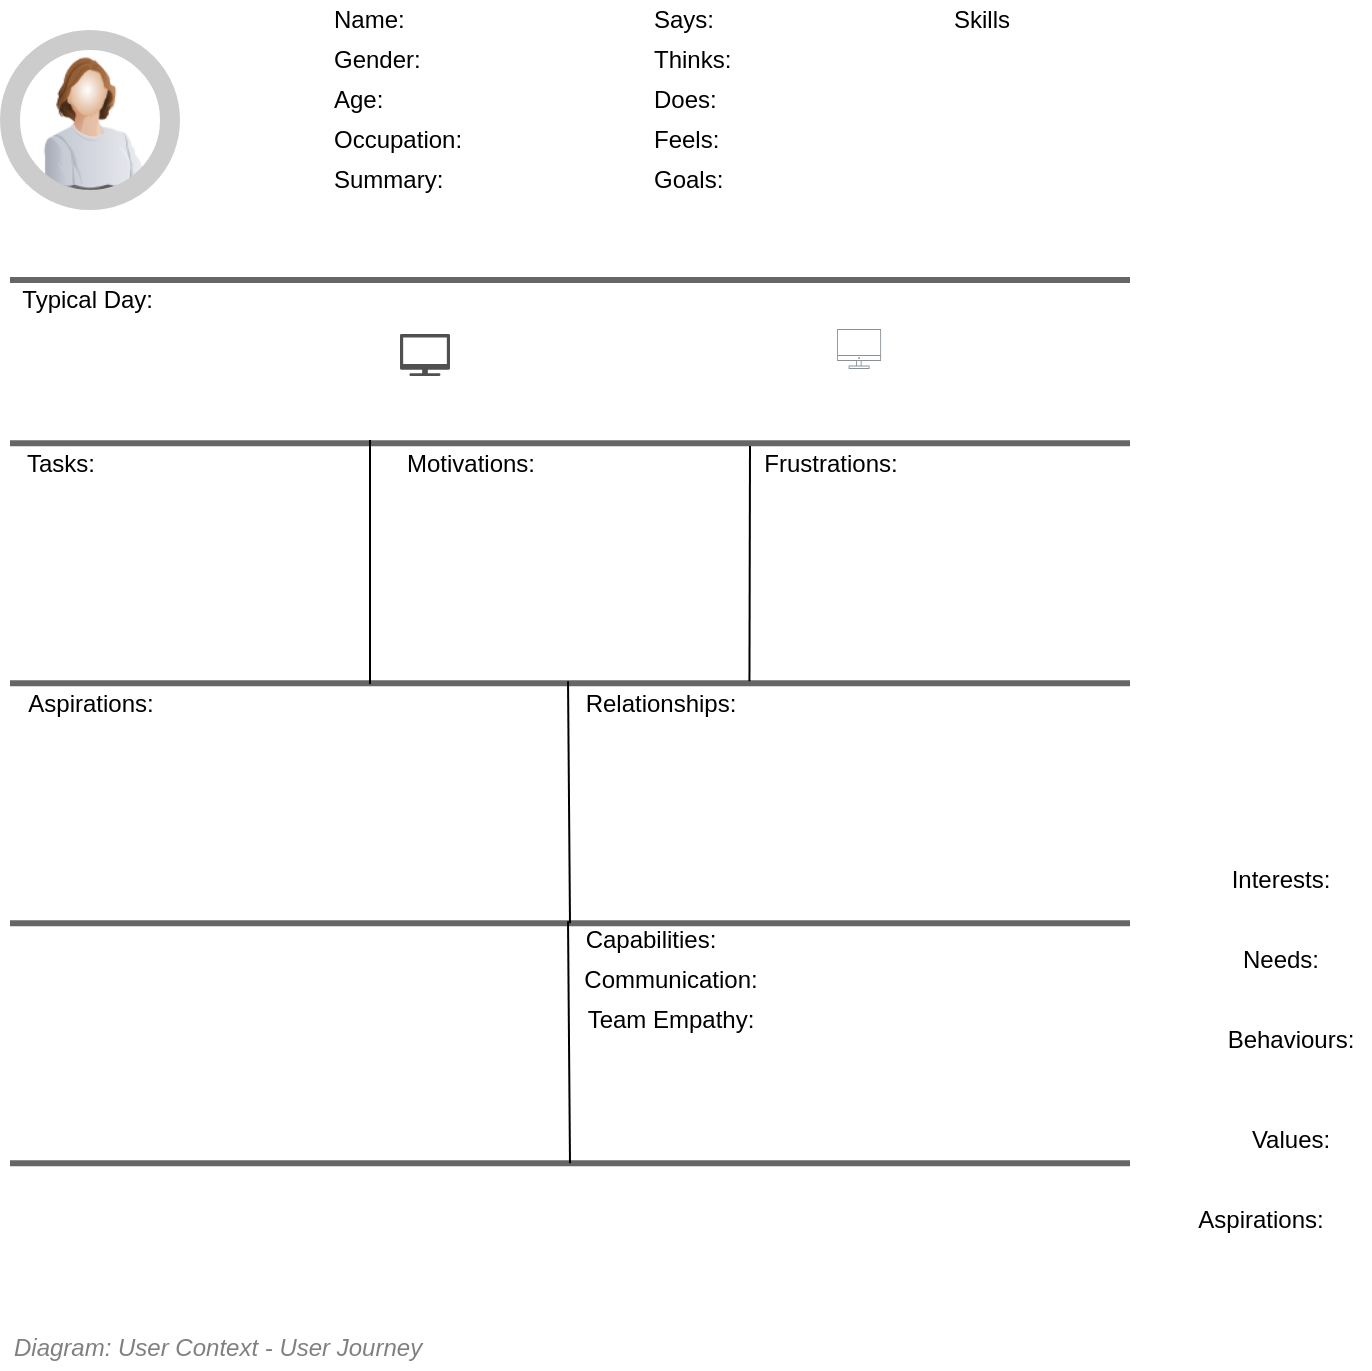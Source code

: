 <mxfile compressed="false" version="17.5.0" type="google" pages="2">
  <diagram id="PE4HCq6MsQ6ciajZdD9A" name="User Context/Users/01">
    <mxGraphModel grid="1" page="1" gridSize="10" guides="1" tooltips="1" connect="1" arrows="1" fold="1" pageScale="1" pageWidth="827" pageHeight="1169" math="0" shadow="0">
      <root>
        <mxCell id="Q86lefpzNcZdZE9YdRhr-0" />
        <mxCell id="-E6RP9s6omXzPXh8ANte-2" value="Diagram" parent="Q86lefpzNcZdZE9YdRhr-0" />
        <mxCell id="3hCGqQJRQw3c2MpjyFq_-4" value="" style="image;html=1;labelBackgroundColor=#ffffff;image=img/lib/clip_art/people/Worker_Woman_128x128.png;strokeColor=#CCCCCC;strokeWidth=1;fillColor=none;gradientColor=#ffffff;fontSize=10;fontColor=#3333FF;align=center;" vertex="1" parent="-E6RP9s6omXzPXh8ANte-2">
          <mxGeometry x="120" y="200" width="80" height="80" as="geometry" />
        </mxCell>
        <mxCell id="3hCGqQJRQw3c2MpjyFq_-5" value="" style="ellipse;whiteSpace=wrap;html=1;aspect=fixed;strokeColor=#CCCCCC;strokeWidth=10;fillColor=none;gradientColor=#ffffff;fontSize=10;fontColor=#3333FF;align=center;" vertex="1" parent="-E6RP9s6omXzPXh8ANte-2">
          <mxGeometry x="120" y="200" width="80" height="80" as="geometry" />
        </mxCell>
        <mxCell id="3hCGqQJRQw3c2MpjyFq_-6" value="" style="endArrow=none;html=1;fontSize=10;fontColor=#3333FF;fillColor=#f5f5f5;strokeColor=#666666;strokeWidth=3;" edge="1" parent="-E6RP9s6omXzPXh8ANte-2">
          <mxGeometry width="50" height="50" relative="1" as="geometry">
            <mxPoint x="120" y="320" as="sourcePoint" />
            <mxPoint x="680" y="320" as="targetPoint" />
          </mxGeometry>
        </mxCell>
        <mxCell id="3hCGqQJRQw3c2MpjyFq_-9" value="Typical Day:&amp;nbsp;" style="text;html=1;align=center;verticalAlign=middle;resizable=0;points=[];;autosize=1;fontSize=12;fontColor=#000000;" vertex="1" parent="-E6RP9s6omXzPXh8ANte-2">
          <mxGeometry x="120" y="320" width="80" height="20" as="geometry" />
        </mxCell>
        <mxCell id="3hCGqQJRQw3c2MpjyFq_-10" value="" style="endArrow=none;html=1;fontSize=10;fontColor=#3333FF;fillColor=#f5f5f5;strokeColor=#666666;strokeWidth=3;" edge="1" parent="-E6RP9s6omXzPXh8ANte-2">
          <mxGeometry width="50" height="50" relative="1" as="geometry">
            <mxPoint x="120" y="401.58" as="sourcePoint" />
            <mxPoint x="680" y="401.58" as="targetPoint" />
          </mxGeometry>
        </mxCell>
        <mxCell id="3hCGqQJRQw3c2MpjyFq_-11" value="Tasks:" style="text;html=1;align=center;verticalAlign=middle;resizable=0;points=[];;autosize=1;fontSize=12;fontColor=#000000;" vertex="1" parent="-E6RP9s6omXzPXh8ANte-2">
          <mxGeometry x="120" y="401.58" width="50" height="20" as="geometry" />
        </mxCell>
        <mxCell id="3hCGqQJRQw3c2MpjyFq_-12" value="" style="endArrow=none;html=1;fontSize=10;fontColor=#3333FF;fillColor=#f5f5f5;strokeColor=#666666;strokeWidth=3;" edge="1" parent="-E6RP9s6omXzPXh8ANte-2">
          <mxGeometry width="50" height="50" relative="1" as="geometry">
            <mxPoint x="120" y="521.58" as="sourcePoint" />
            <mxPoint x="680" y="521.58" as="targetPoint" />
          </mxGeometry>
        </mxCell>
        <mxCell id="3hCGqQJRQw3c2MpjyFq_-13" value="Motivations:" style="text;html=1;align=center;verticalAlign=middle;resizable=0;points=[];;autosize=1;fontSize=12;fontColor=#000000;" vertex="1" parent="-E6RP9s6omXzPXh8ANte-2">
          <mxGeometry x="310" y="401.58" width="80" height="20" as="geometry" />
        </mxCell>
        <mxCell id="3hCGqQJRQw3c2MpjyFq_-14" value="Frustrations:" style="text;html=1;align=center;verticalAlign=middle;resizable=0;points=[];;autosize=1;fontSize=12;fontColor=#000000;" vertex="1" parent="-E6RP9s6omXzPXh8ANte-2">
          <mxGeometry x="490" y="401.58" width="80" height="20" as="geometry" />
        </mxCell>
        <mxCell id="3hCGqQJRQw3c2MpjyFq_-15" value="" style="endArrow=none;html=1;fontSize=10;fontColor=#3333FF;fillColor=#f5f5f5;strokeColor=#666666;strokeWidth=3;" edge="1" parent="-E6RP9s6omXzPXh8ANte-2">
          <mxGeometry width="50" height="50" relative="1" as="geometry">
            <mxPoint x="120" y="641.58" as="sourcePoint" />
            <mxPoint x="680" y="641.58" as="targetPoint" />
          </mxGeometry>
        </mxCell>
        <mxCell id="3hCGqQJRQw3c2MpjyFq_-16" value="Aspirations:" style="text;html=1;align=center;verticalAlign=middle;resizable=0;points=[];;autosize=1;fontSize=12;fontColor=#000000;" vertex="1" parent="-E6RP9s6omXzPXh8ANte-2">
          <mxGeometry x="120" y="521.58" width="80" height="20" as="geometry" />
        </mxCell>
        <mxCell id="3hCGqQJRQw3c2MpjyFq_-17" value="Relationships:" style="text;html=1;align=center;verticalAlign=middle;resizable=0;points=[];;autosize=1;fontSize=12;fontColor=#000000;" vertex="1" parent="-E6RP9s6omXzPXh8ANte-2">
          <mxGeometry x="400" y="521.58" width="90" height="20" as="geometry" />
        </mxCell>
        <mxCell id="3hCGqQJRQw3c2MpjyFq_-18" value="" style="endArrow=none;html=1;fontSize=12;fontColor=#000000;" edge="1" parent="-E6RP9s6omXzPXh8ANte-2">
          <mxGeometry width="50" height="50" relative="1" as="geometry">
            <mxPoint x="300" y="400" as="sourcePoint" />
            <mxPoint x="300" y="522" as="targetPoint" />
          </mxGeometry>
        </mxCell>
        <mxCell id="3hCGqQJRQw3c2MpjyFq_-19" value="" style="endArrow=none;html=1;fontSize=12;fontColor=#000000;entryX=0.997;entryY=-0.05;entryDx=0;entryDy=0;entryPerimeter=0;" edge="1" parent="-E6RP9s6omXzPXh8ANte-2" target="3hCGqQJRQw3c2MpjyFq_-17">
          <mxGeometry width="50" height="50" relative="1" as="geometry">
            <mxPoint x="490" y="403" as="sourcePoint" />
            <mxPoint x="510" y="522" as="targetPoint" />
          </mxGeometry>
        </mxCell>
        <mxCell id="3hCGqQJRQw3c2MpjyFq_-20" value="" style="endArrow=none;html=1;fontSize=12;fontColor=#000000;exitX=-0.011;exitY=-0.05;exitDx=0;exitDy=0;exitPerimeter=0;" edge="1" parent="-E6RP9s6omXzPXh8ANte-2" source="3hCGqQJRQw3c2MpjyFq_-17">
          <mxGeometry width="50" height="50" relative="1" as="geometry">
            <mxPoint x="329.04" y="410.0" as="sourcePoint" />
            <mxPoint x="400" y="641.58" as="targetPoint" />
          </mxGeometry>
        </mxCell>
        <mxCell id="3hCGqQJRQw3c2MpjyFq_-21" value="" style="shape=image;html=1;verticalAlign=top;verticalLabelPosition=bottom;labelBackgroundColor=#ffffff;imageAspect=0;aspect=fixed;image=https://cdn2.iconfinder.com/data/icons/office-38/24/office-37-128.png;strokeColor=#CCCCCC;strokeWidth=10;fillColor=none;gradientColor=#ffffff;fontSize=12;fontColor=#000000;align=center;" vertex="1" parent="-E6RP9s6omXzPXh8ANte-2">
          <mxGeometry x="140" y="348" width="22" height="22" as="geometry" />
        </mxCell>
        <mxCell id="3hCGqQJRQw3c2MpjyFq_-22" value="" style="shape=image;html=1;verticalAlign=top;verticalLabelPosition=bottom;labelBackgroundColor=#ffffff;imageAspect=0;aspect=fixed;image=https://cdn3.iconfinder.com/data/icons/outline-amenities-icon-set/64/Breakfast-128.png;strokeColor=#CCCCCC;strokeWidth=10;fillColor=none;gradientColor=#ffffff;fontSize=12;fontColor=#000000;align=center;" vertex="1" parent="-E6RP9s6omXzPXh8ANte-2">
          <mxGeometry x="214.46" y="346.5" width="22" height="22" as="geometry" />
        </mxCell>
        <mxCell id="3hCGqQJRQw3c2MpjyFq_-25" value="" style="shape=image;html=1;verticalAlign=top;verticalLabelPosition=bottom;labelBackgroundColor=#ffffff;imageAspect=0;aspect=fixed;image=https://cdn3.iconfinder.com/data/icons/transport-icons-2/512/BT_c3front-128.png;strokeColor=#CCCCCC;strokeWidth=10;fillColor=none;gradientColor=#ffffff;fontSize=12;fontColor=#000000;align=center;" vertex="1" parent="-E6RP9s6omXzPXh8ANte-2">
          <mxGeometry x="274.46" y="340" width="31" height="31" as="geometry" />
        </mxCell>
        <mxCell id="3hCGqQJRQw3c2MpjyFq_-26" value="Name:" style="text;html=1;align=left;verticalAlign=middle;resizable=0;points=[];;autosize=1;fontSize=12;fontColor=#000000;" vertex="1" parent="-E6RP9s6omXzPXh8ANte-2">
          <mxGeometry x="280" y="180.0" width="50" height="20" as="geometry" />
        </mxCell>
        <mxCell id="3hCGqQJRQw3c2MpjyFq_-27" value="Age:" style="text;html=1;align=left;verticalAlign=middle;resizable=0;points=[];;autosize=1;fontSize=12;fontColor=#000000;" vertex="1" parent="-E6RP9s6omXzPXh8ANte-2">
          <mxGeometry x="280" y="220.0" width="40" height="20" as="geometry" />
        </mxCell>
        <mxCell id="3hCGqQJRQw3c2MpjyFq_-28" value="Gender:" style="text;html=1;align=left;verticalAlign=middle;resizable=0;points=[];;autosize=1;fontSize=12;fontColor=#000000;" vertex="1" parent="-E6RP9s6omXzPXh8ANte-2">
          <mxGeometry x="280" y="200.0" width="60" height="20" as="geometry" />
        </mxCell>
        <mxCell id="3hCGqQJRQw3c2MpjyFq_-29" value="Occupation:" style="text;html=1;align=left;verticalAlign=middle;resizable=0;points=[];;autosize=1;fontSize=12;fontColor=#000000;" vertex="1" parent="-E6RP9s6omXzPXh8ANte-2">
          <mxGeometry x="280" y="240.0" width="80" height="20" as="geometry" />
        </mxCell>
        <mxCell id="3hCGqQJRQw3c2MpjyFq_-30" value="Says:" style="text;html=1;align=left;verticalAlign=middle;resizable=0;points=[];;autosize=1;fontSize=12;fontColor=#000000;" vertex="1" parent="-E6RP9s6omXzPXh8ANte-2">
          <mxGeometry x="440" y="180.0" width="50" height="20" as="geometry" />
        </mxCell>
        <mxCell id="3hCGqQJRQw3c2MpjyFq_-31" value="Does:" style="text;html=1;align=left;verticalAlign=middle;resizable=0;points=[];;autosize=1;fontSize=12;fontColor=#000000;" vertex="1" parent="-E6RP9s6omXzPXh8ANte-2">
          <mxGeometry x="440" y="220.0" width="50" height="20" as="geometry" />
        </mxCell>
        <mxCell id="3hCGqQJRQw3c2MpjyFq_-32" value="Thinks:" style="text;html=1;align=left;verticalAlign=middle;resizable=0;points=[];;autosize=1;fontSize=12;fontColor=#000000;" vertex="1" parent="-E6RP9s6omXzPXh8ANte-2">
          <mxGeometry x="440" y="200.0" width="50" height="20" as="geometry" />
        </mxCell>
        <mxCell id="3hCGqQJRQw3c2MpjyFq_-33" value="Feels:" style="text;html=1;align=left;verticalAlign=middle;resizable=0;points=[];;autosize=1;fontSize=12;fontColor=#000000;" vertex="1" parent="-E6RP9s6omXzPXh8ANte-2">
          <mxGeometry x="440" y="240.0" width="50" height="20" as="geometry" />
        </mxCell>
        <mxCell id="3hCGqQJRQw3c2MpjyFq_-34" value="Goals:" style="text;html=1;align=left;verticalAlign=middle;resizable=0;points=[];;autosize=1;fontSize=12;fontColor=#000000;" vertex="1" parent="-E6RP9s6omXzPXh8ANte-2">
          <mxGeometry x="440" y="260" width="50" height="20" as="geometry" />
        </mxCell>
        <mxCell id="3hCGqQJRQw3c2MpjyFq_-35" value="Summary:" style="text;html=1;align=left;verticalAlign=middle;resizable=0;points=[];;autosize=1;fontSize=12;fontColor=#000000;" vertex="1" parent="-E6RP9s6omXzPXh8ANte-2">
          <mxGeometry x="280" y="260" width="70" height="20" as="geometry" />
        </mxCell>
        <mxCell id="3hCGqQJRQw3c2MpjyFq_-36" value="Skills" style="text;html=1;align=left;verticalAlign=middle;resizable=0;points=[];;autosize=1;fontSize=12;fontColor=#000000;" vertex="1" parent="-E6RP9s6omXzPXh8ANte-2">
          <mxGeometry x="590" y="180.0" width="40" height="20" as="geometry" />
        </mxCell>
        <mxCell id="3hCGqQJRQw3c2MpjyFq_-37" value="" style="endArrow=none;html=1;fontSize=10;fontColor=#3333FF;fillColor=#f5f5f5;strokeColor=#666666;strokeWidth=3;" edge="1" parent="-E6RP9s6omXzPXh8ANte-2">
          <mxGeometry width="50" height="50" relative="1" as="geometry">
            <mxPoint x="120" y="761.58" as="sourcePoint" />
            <mxPoint x="680" y="761.58" as="targetPoint" />
          </mxGeometry>
        </mxCell>
        <mxCell id="3hCGqQJRQw3c2MpjyFq_-38" value="" style="endArrow=none;html=1;fontSize=12;fontColor=#000000;exitX=-0.011;exitY=-0.05;exitDx=0;exitDy=0;exitPerimeter=0;" edge="1" parent="-E6RP9s6omXzPXh8ANte-2">
          <mxGeometry width="50" height="50" relative="1" as="geometry">
            <mxPoint x="399.01" y="640.58" as="sourcePoint" />
            <mxPoint x="400" y="761.58" as="targetPoint" />
          </mxGeometry>
        </mxCell>
        <mxCell id="3hCGqQJRQw3c2MpjyFq_-39" value="Capabilities:" style="text;html=1;align=center;verticalAlign=middle;resizable=0;points=[];;autosize=1;fontSize=12;fontColor=#000000;" vertex="1" parent="-E6RP9s6omXzPXh8ANte-2">
          <mxGeometry x="400" y="640" width="80" height="20" as="geometry" />
        </mxCell>
        <mxCell id="3hCGqQJRQw3c2MpjyFq_-40" value="Communication:" style="text;html=1;align=center;verticalAlign=middle;resizable=0;points=[];;autosize=1;fontSize=12;fontColor=#000000;" vertex="1" parent="-E6RP9s6omXzPXh8ANte-2">
          <mxGeometry x="400" y="660" width="100" height="20" as="geometry" />
        </mxCell>
        <mxCell id="3hCGqQJRQw3c2MpjyFq_-41" value="Team Empathy:" style="text;html=1;align=center;verticalAlign=middle;resizable=0;points=[];;autosize=1;fontSize=12;fontColor=#000000;" vertex="1" parent="-E6RP9s6omXzPXh8ANte-2">
          <mxGeometry x="400" y="680" width="100" height="20" as="geometry" />
        </mxCell>
        <mxCell id="3hCGqQJRQw3c2MpjyFq_-42" value="Interests:" style="text;html=1;align=center;verticalAlign=middle;resizable=0;points=[];;autosize=1;fontSize=12;fontColor=#000000;" vertex="1" parent="-E6RP9s6omXzPXh8ANte-2">
          <mxGeometry x="725" y="610" width="60" height="20" as="geometry" />
        </mxCell>
        <mxCell id="3hCGqQJRQw3c2MpjyFq_-43" value="Needs:" style="text;html=1;align=center;verticalAlign=middle;resizable=0;points=[];;autosize=1;fontSize=12;fontColor=#000000;" vertex="1" parent="-E6RP9s6omXzPXh8ANte-2">
          <mxGeometry x="730" y="650" width="50" height="20" as="geometry" />
        </mxCell>
        <mxCell id="3hCGqQJRQw3c2MpjyFq_-44" value="Behaviours:" style="text;html=1;align=center;verticalAlign=middle;resizable=0;points=[];;autosize=1;fontSize=12;fontColor=#000000;" vertex="1" parent="-E6RP9s6omXzPXh8ANte-2">
          <mxGeometry x="720" y="690" width="80" height="20" as="geometry" />
        </mxCell>
        <mxCell id="3hCGqQJRQw3c2MpjyFq_-45" value="Values:" style="text;html=1;align=center;verticalAlign=middle;resizable=0;points=[];;autosize=1;fontSize=12;fontColor=#000000;" vertex="1" parent="-E6RP9s6omXzPXh8ANte-2">
          <mxGeometry x="735" y="740" width="50" height="20" as="geometry" />
        </mxCell>
        <mxCell id="3hCGqQJRQw3c2MpjyFq_-46" value="Aspirations:" style="text;html=1;align=center;verticalAlign=middle;resizable=0;points=[];;autosize=1;fontSize=12;fontColor=#000000;" vertex="1" parent="-E6RP9s6omXzPXh8ANte-2">
          <mxGeometry x="705" y="780" width="80" height="20" as="geometry" />
        </mxCell>
        <mxCell id="3hCGqQJRQw3c2MpjyFq_-47" value="" style="shape=image;html=1;verticalAlign=top;verticalLabelPosition=bottom;labelBackgroundColor=#ffffff;imageAspect=0;aspect=fixed;image=https://cdn2.iconfinder.com/data/icons/kitchen-appliances-computers-and-electronics/32/Appliances-06-128.png;strokeColor=#CCCCCC;strokeWidth=10;fillColor=none;gradientColor=#ffffff;fontSize=12;fontColor=#000000;align=left;" vertex="1" parent="-E6RP9s6omXzPXh8ANte-2">
          <mxGeometry x="244.46" y="342.5" width="26" height="26" as="geometry" />
        </mxCell>
        <mxCell id="3hCGqQJRQw3c2MpjyFq_-54" value="" style="shape=image;html=1;verticalAlign=top;verticalLabelPosition=bottom;labelBackgroundColor=#ffffff;imageAspect=0;aspect=fixed;image=https://cdn2.iconfinder.com/data/icons/kitchen-appliances-computers-and-electronics/32/Appliances-06-128.png;strokeColor=#CCCCCC;strokeWidth=10;fillColor=none;gradientColor=#ffffff;fontSize=12;fontColor=#000000;align=left;" vertex="1" parent="-E6RP9s6omXzPXh8ANte-2">
          <mxGeometry x="498.46" y="341.5" width="26" height="26" as="geometry" />
        </mxCell>
        <mxCell id="3hCGqQJRQw3c2MpjyFq_-55" value="" style="shape=image;html=1;verticalAlign=top;verticalLabelPosition=bottom;labelBackgroundColor=#ffffff;imageAspect=0;aspect=fixed;image=https://cdn0.iconfinder.com/data/icons/business-management-3-4/256/m-05-128.png;strokeColor=#CCCCCC;strokeWidth=10;fillColor=none;gradientColor=#ffffff;fontSize=12;fontColor=#000000;align=left;" vertex="1" parent="-E6RP9s6omXzPXh8ANte-2">
          <mxGeometry x="471.46" y="343.5" width="22" height="22" as="geometry" />
        </mxCell>
        <mxCell id="3hCGqQJRQw3c2MpjyFq_-56" value="" style="outlineConnect=0;gradientColor=none;fontColor=#545B64;strokeColor=none;fillColor=#879196;dashed=0;verticalLabelPosition=bottom;verticalAlign=top;align=center;html=1;fontSize=12;fontStyle=0;aspect=fixed;shape=mxgraph.aws4.illustration_desktop;pointerEvents=1" vertex="1" parent="-E6RP9s6omXzPXh8ANte-2">
          <mxGeometry x="533.56" y="344.5" width="21.98" height="20" as="geometry" />
        </mxCell>
        <mxCell id="3hCGqQJRQw3c2MpjyFq_-58" value="" style="shape=image;html=1;verticalAlign=top;verticalLabelPosition=bottom;labelBackgroundColor=#ffffff;imageAspect=0;aspect=fixed;image=https://cdn2.iconfinder.com/data/icons/food-drink-10/24/food-drink-09-128.png;strokeColor=#CCCCCC;strokeWidth=10;fillColor=none;gradientColor=#ffffff;fontSize=12;fontColor=#000000;align=left;" vertex="1" parent="-E6RP9s6omXzPXh8ANte-2">
          <mxGeometry x="405" y="343.5" width="20" height="20" as="geometry" />
        </mxCell>
        <mxCell id="3hCGqQJRQw3c2MpjyFq_-59" value="" style="shape=image;html=1;verticalAlign=top;verticalLabelPosition=bottom;labelBackgroundColor=#ffffff;imageAspect=0;aspect=fixed;image=https://cdn2.iconfinder.com/data/icons/kitchen-appliances-computers-and-electronics/32/Appliances-06-128.png;strokeColor=#CCCCCC;strokeWidth=10;fillColor=none;gradientColor=#ffffff;fontSize=12;fontColor=#000000;align=left;" vertex="1" parent="-E6RP9s6omXzPXh8ANte-2">
          <mxGeometry x="434" y="341.5" width="26" height="26" as="geometry" />
        </mxCell>
        <mxCell id="3hCGqQJRQw3c2MpjyFq_-60" value="" style="shape=image;html=1;verticalAlign=top;verticalLabelPosition=bottom;labelBackgroundColor=#ffffff;imageAspect=0;aspect=fixed;image=https://cdn3.iconfinder.com/data/icons/streamline-icon-set-free-pack/48/Streamline-92-128.png;strokeColor=#CCCCCC;strokeWidth=10;fillColor=none;gradientColor=#ffffff;fontSize=12;fontColor=#000000;align=left;" vertex="1" parent="-E6RP9s6omXzPXh8ANte-2">
          <mxGeometry x="182" y="348.88" width="18" height="18" as="geometry" />
        </mxCell>
        <mxCell id="3hCGqQJRQw3c2MpjyFq_-61" value="" style="shape=image;html=1;verticalAlign=top;verticalLabelPosition=bottom;labelBackgroundColor=#ffffff;imageAspect=0;aspect=fixed;image=https://cdn3.iconfinder.com/data/icons/transport-icons-2/512/BT_c3front-128.png;strokeColor=#CCCCCC;strokeWidth=10;fillColor=none;gradientColor=#ffffff;fontSize=12;fontColor=#000000;align=center;" vertex="1" parent="-E6RP9s6omXzPXh8ANte-2">
          <mxGeometry x="570.04" y="339" width="31" height="31" as="geometry" />
        </mxCell>
        <mxCell id="3hCGqQJRQw3c2MpjyFq_-63" value="" style="shape=image;html=1;verticalAlign=top;verticalLabelPosition=bottom;labelBackgroundColor=#ffffff;imageAspect=0;aspect=fixed;image=https://cdn2.iconfinder.com/data/icons/maki/100/school-128.png;strokeColor=#CCCCCC;strokeWidth=10;fillColor=none;gradientColor=#ffffff;fontSize=12;fontColor=#000000;align=left;" vertex="1" parent="-E6RP9s6omXzPXh8ANte-2">
          <mxGeometry x="609" y="344.5" width="21" height="21" as="geometry" />
        </mxCell>
        <mxCell id="3hCGqQJRQw3c2MpjyFq_-64" value="" style="shape=image;html=1;verticalAlign=top;verticalLabelPosition=bottom;labelBackgroundColor=#ffffff;imageAspect=0;aspect=fixed;image=https://cdn3.iconfinder.com/data/icons/streamline-icon-set-free-pack/48/Streamline-100-128.png;strokeColor=#CCCCCC;strokeWidth=10;fillColor=none;gradientColor=#ffffff;fontSize=12;fontColor=#000000;align=left;" vertex="1" parent="-E6RP9s6omXzPXh8ANte-2">
          <mxGeometry x="640" y="345.5" width="23" height="23" as="geometry" />
        </mxCell>
        <mxCell id="3hCGqQJRQw3c2MpjyFq_-65" value="" style="pointerEvents=1;shadow=0;dashed=0;html=1;strokeColor=none;fillColor=#505050;labelPosition=center;verticalLabelPosition=bottom;verticalAlign=top;outlineConnect=0;align=center;shape=mxgraph.office.devices.tv;fontSize=12;fontColor=#000000;" vertex="1" parent="-E6RP9s6omXzPXh8ANte-2">
          <mxGeometry x="315" y="347" width="25" height="21" as="geometry" />
        </mxCell>
        <mxCell id="-E6RP9s6omXzPXh8ANte-0" value="Title/Diagram" parent="Q86lefpzNcZdZE9YdRhr-0" />
        <mxCell id="-E6RP9s6omXzPXh8ANte-3" value="&lt;font style=&quot;font-size: 12px&quot;&gt;&lt;span&gt;Diagram: &lt;/span&gt;User Context - User Journey&amp;nbsp;&lt;/font&gt;" style="text;strokeColor=none;fillColor=none;html=1;fontSize=24;fontStyle=2;verticalAlign=middle;align=left;shadow=0;glass=0;comic=0;opacity=30;fontColor=#808080;" vertex="1" parent="-E6RP9s6omXzPXh8ANte-0">
          <mxGeometry x="120" y="840" width="520" height="20" as="geometry" />
        </mxCell>
        <mxCell id="-E6RP9s6omXzPXh8ANte-4" value="About" parent="Q86lefpzNcZdZE9YdRhr-0" />
      </root>
    </mxGraphModel>
  </diagram>
  <diagram id="DfGPnDsXazVqiwKViWjI" name="User Context/Scenarios">
    <mxGraphModel dx="1130" dy="406" grid="1" gridSize="10" guides="1" tooltips="1" connect="1" arrows="1" fold="1" page="1" pageScale="1" pageWidth="827" pageHeight="1169" math="0" shadow="0">
      <root>
        <mxCell id="Cgh6NTacp0guvSp8Maz5-0" />
        <mxCell id="Q1g-TadejF8LuSb_FQtU-2" value="Diagram" parent="Cgh6NTacp0guvSp8Maz5-0" />
        <mxCell id="n3AdXOY8-rTviafI871r-13" value="Beth, middle aged mom, 2 kids, drinks too much, harried." style="whiteSpace=wrap;html=1;shape=mxgraph.basic.document;strokeColor=#b85450;fillColor=#f8cecc;align=left;container=1;collapsible=0;backgroundOutline=0;autosize=0;snapToPoint=1;recursiveResize=0;verticalAlign=top;" parent="Q1g-TadejF8LuSb_FQtU-2" vertex="1">
          <mxGeometry x="190" y="200" width="80" height="80" as="geometry" />
        </mxCell>
        <mxCell id="n3AdXOY8-rTviafI871r-7" value="" style="verticalLabelPosition=bottom;html=1;verticalAlign=top;align=center;strokeColor=#6c8ebf;fillColor=#dae8fc;shape=mxgraph.azure.user;" parent="n3AdXOY8-rTviafI871r-13" vertex="1">
          <mxGeometry x="60" y="60" width="20" height="20" as="geometry" />
        </mxCell>
        <mxCell id="ET_IECHLA3wQ3A_llzP7-0" value="&lt;b&gt;Theme&lt;br&gt;&lt;/b&gt;" style="rounded=1;align=center;fillColor=#F1F2F4;strokeColor=none;html=1;fontColor=#999999;fontSize=12;shadow=0;labelBackgroundColor=none;rotation=0;horizontal=0;" parent="Q1g-TadejF8LuSb_FQtU-2" vertex="1">
          <mxGeometry x="150" y="290" width="20" height="80" as="geometry" />
        </mxCell>
        <mxCell id="ET_IECHLA3wQ3A_llzP7-2" value="Search for Resources" style="whiteSpace=wrap;html=1;shape=mxgraph.basic.document;strokeColor=#6c8ebf;fillColor=#dae8fc;align=left;container=1;collapsible=0;backgroundOutline=0;autosize=0;snapToPoint=1;recursiveResize=0;verticalAlign=top;" parent="Q1g-TadejF8LuSb_FQtU-2" vertex="1">
          <mxGeometry x="190" y="290" width="80" height="80" as="geometry" />
        </mxCell>
        <mxCell id="ET_IECHLA3wQ3A_llzP7-3" value="&lt;b&gt;Persona&lt;br&gt;&lt;/b&gt;" style="rounded=1;align=center;fillColor=#F1F2F4;strokeColor=none;html=1;fontColor=#999999;fontSize=12;shadow=0;labelBackgroundColor=none;rotation=0;horizontal=0;" parent="Q1g-TadejF8LuSb_FQtU-2" vertex="1">
          <mxGeometry x="150" y="200" width="20" height="80" as="geometry" />
        </mxCell>
        <mxCell id="ET_IECHLA3wQ3A_llzP7-4" value="Legend" style="rounded=1;whiteSpace=wrap;html=1;strokeColor=#CCCCCC;fillColor=none;gradientColor=#ffffff;align=left;container=1;collapsible=0;recursiveResize=0;verticalAlign=top;spacing=0;spacingLeft=8;spacingTop=-4;fontSize=10;absoluteArcSize=1;arcSize=6;" parent="Q1g-TadejF8LuSb_FQtU-2" vertex="1">
          <mxGeometry x="480" y="200" width="200" height="70" as="geometry" />
        </mxCell>
        <mxCell id="ET_IECHLA3wQ3A_llzP7-5" value="Activity" style="whiteSpace=wrap;html=1;shape=mxgraph.basic.document;strokeColor=#6c8ebf;fillColor=#dae8fc;align=center;container=1;collapsible=0;backgroundOutline=0;autosize=0;snapToPoint=1;recursiveResize=0;" parent="ET_IECHLA3wQ3A_llzP7-4" vertex="1">
          <mxGeometry x="130" y="20" width="60" height="10" as="geometry" />
        </mxCell>
        <mxCell id="ET_IECHLA3wQ3A_llzP7-6" value="Actor" style="whiteSpace=wrap;html=1;shape=mxgraph.basic.document;strokeColor=#b85450;fillColor=#f8cecc;align=center;container=1;collapsible=0;backgroundOutline=0;autosize=0;snapToPoint=1;recursiveResize=0;" parent="ET_IECHLA3wQ3A_llzP7-4" vertex="1">
          <mxGeometry x="10" y="20" width="40" height="10" as="geometry" />
        </mxCell>
        <mxCell id="ET_IECHLA3wQ3A_llzP7-7" value="Task" style="whiteSpace=wrap;html=1;shape=mxgraph.basic.document;strokeColor=#d79b00;fillColor=#ffe6cc;align=center;container=1;collapsible=0;backgroundOutline=0;autosize=0;snapToPoint=1;recursiveResize=0;" parent="ET_IECHLA3wQ3A_llzP7-4" vertex="1">
          <mxGeometry x="10" y="35" width="40" height="10" as="geometry" />
        </mxCell>
        <mxCell id="ET_IECHLA3wQ3A_llzP7-11" value="Question" style="whiteSpace=wrap;html=1;shape=mxgraph.basic.document;strokeColor=#82b366;fillColor=#d5e8d4;align=center;container=1;collapsible=0;backgroundOutline=0;autosize=0;snapToPoint=1;recursiveResize=0;" parent="ET_IECHLA3wQ3A_llzP7-4" vertex="1">
          <mxGeometry x="60" y="35" width="60" height="10" as="geometry" />
        </mxCell>
        <mxCell id="czCxA7D3fFFpboY4_wAo-10" value="Goal" style="whiteSpace=wrap;html=1;shape=mxgraph.basic.document;strokeColor=#9673a6;fillColor=#e1d5e7;align=center;container=1;collapsible=0;backgroundOutline=0;autosize=0;snapToPoint=1;recursiveResize=0;" parent="ET_IECHLA3wQ3A_llzP7-4" vertex="1">
          <mxGeometry x="60" y="20" width="60" height="10" as="geometry" />
        </mxCell>
        <mxCell id="czCxA7D3fFFpboY4_wAo-36" value="Comment" style="whiteSpace=wrap;html=1;shape=mxgraph.basic.document;strokeColor=#666666;fillColor=#f5f5f5;align=center;container=1;collapsible=0;backgroundOutline=0;autosize=0;snapToPoint=1;recursiveResize=0;fontColor=#333333;" parent="ET_IECHLA3wQ3A_llzP7-4" vertex="1">
          <mxGeometry x="130" y="35" width="60" height="10" as="geometry" />
        </mxCell>
        <mxCell id="czCxA7D3fFFpboY4_wAo-38" value="US" style="whiteSpace=wrap;html=1;shape=mxgraph.basic.document;strokeColor=#d6b656;fillColor=#fff2cc;align=center;container=1;collapsible=0;backgroundOutline=0;autosize=0;snapToPoint=1;recursiveResize=0;" parent="ET_IECHLA3wQ3A_llzP7-4" vertex="1">
          <mxGeometry x="10" y="50" width="180" height="10" as="geometry" />
        </mxCell>
        <mxCell id="ET_IECHLA3wQ3A_llzP7-8" value="&lt;b&gt;Tasks&lt;br&gt;&lt;/b&gt;" style="rounded=1;align=center;fillColor=#F1F2F4;strokeColor=none;html=1;fontColor=#999999;fontSize=12;shadow=0;labelBackgroundColor=none;rotation=0;horizontal=0;" parent="Q1g-TadejF8LuSb_FQtU-2" vertex="1">
          <mxGeometry x="150" y="380" width="20" height="80" as="geometry" />
        </mxCell>
        <mxCell id="ET_IECHLA3wQ3A_llzP7-10" value="Go to Google" style="whiteSpace=wrap;html=1;shape=mxgraph.basic.document;strokeColor=#d79b00;fillColor=#ffe6cc;align=left;container=1;collapsible=0;backgroundOutline=0;autosize=0;snapToPoint=1;recursiveResize=0;" parent="Q1g-TadejF8LuSb_FQtU-2" vertex="1">
          <mxGeometry x="190" y="380" width="80" height="80" as="geometry" />
        </mxCell>
        <mxCell id="czCxA7D3fFFpboY4_wAo-0" value="&lt;b style=&quot;font-size: 10px;&quot;&gt;&lt;font style=&quot;font-size: 10px;&quot; color=&quot;#000000&quot;&gt;User Journey&lt;/font&gt;&lt;/b&gt;" style="html=1;shadow=0;dashed=0;align=center;verticalAlign=middle;shape=mxgraph.arrows2.arrow;dy=0.48;dx=20;notch=0;labelBackgroundColor=none;strokeColor=#666666;strokeWidth=1;fillColor=none;fontSize=10;fontColor=#00994D;" parent="Q1g-TadejF8LuSb_FQtU-2" vertex="1">
          <mxGeometry x="80" y="170.95" width="600" height="19.05" as="geometry" />
        </mxCell>
        <mxCell id="czCxA7D3fFFpboY4_wAo-1" value="&lt;b style=&quot;font-size: 10px;&quot;&gt;&lt;font style=&quot;font-size: 10px;&quot; color=&quot;#000000&quot;&gt;Priority&lt;/font&gt;&lt;/b&gt;" style="html=1;shadow=0;dashed=0;align=center;verticalAlign=middle;shape=mxgraph.arrows2.arrow;dy=0.48;dx=20;notch=0;labelBackgroundColor=none;strokeColor=#666666;strokeWidth=1;fillColor=none;fontSize=10;fontColor=#00994D;rotation=-90;" parent="Q1g-TadejF8LuSb_FQtU-2" vertex="1">
          <mxGeometry x="-77.5" y="355" width="332.5" height="20" as="geometry" />
        </mxCell>
        <mxCell id="czCxA7D3fFFpboY4_wAo-3" value="Type &lt;br&gt;&quot;CSO Resilience&quot;" style="whiteSpace=wrap;html=1;shape=mxgraph.basic.document;strokeColor=#d79b00;fillColor=#ffe6cc;align=left;container=1;collapsible=0;backgroundOutline=0;autosize=0;snapToPoint=1;recursiveResize=0;" parent="Q1g-TadejF8LuSb_FQtU-2" vertex="1">
          <mxGeometry x="280" y="380" width="80" height="80" as="geometry" />
        </mxCell>
        <mxCell id="czCxA7D3fFFpboY4_wAo-4" value="Browser takes Page to CSO&#39;s Search Result Page" style="whiteSpace=wrap;html=1;shape=mxgraph.basic.document;strokeColor=#d79b00;fillColor=#ffe6cc;align=left;container=1;collapsible=0;backgroundOutline=0;autosize=0;snapToPoint=1;recursiveResize=0;" parent="Q1g-TadejF8LuSb_FQtU-2" vertex="1">
          <mxGeometry x="370" y="380" width="80" height="80" as="geometry" />
        </mxCell>
        <mxCell id="czCxA7D3fFFpboY4_wAo-5" value="Scenario Goal" style="whiteSpace=wrap;html=1;shape=mxgraph.basic.document;strokeColor=#9673a6;fillColor=#e1d5e7;align=left;container=1;collapsible=0;backgroundOutline=0;autosize=0;snapToPoint=1;recursiveResize=0;verticalAlign=top;" parent="Q1g-TadejF8LuSb_FQtU-2" vertex="1">
          <mxGeometry x="330" y="200" width="80" height="80" as="geometry" />
        </mxCell>
        <mxCell id="czCxA7D3fFFpboY4_wAo-15" value="" style="shape=image;html=1;verticalAlign=top;verticalLabelPosition=bottom;labelBackgroundColor=#ffffff;imageAspect=0;aspect=fixed;image=https://cdn0.iconfinder.com/data/icons/feather/96/target-128.png;strokeColor=#CCCCCC;strokeWidth=1;fillColor=none;gradientColor=#ffffff;fontSize=10;align=center;fontColor=#3333FF;" parent="czCxA7D3fFFpboY4_wAo-5" vertex="1">
          <mxGeometry x="60" y="62" width="18" height="18" as="geometry" />
        </mxCell>
        <mxCell id="czCxA7D3fFFpboY4_wAo-7" value="&lt;b&gt;Scenario Goal&lt;br&gt;&lt;/b&gt;" style="rounded=1;align=center;fillColor=#F1F2F4;strokeColor=none;html=1;fontColor=#999999;fontSize=12;shadow=0;labelBackgroundColor=none;rotation=0;horizontal=0;" parent="Q1g-TadejF8LuSb_FQtU-2" vertex="1">
          <mxGeometry x="300" y="200" width="20" height="80" as="geometry" />
        </mxCell>
        <mxCell id="czCxA7D3fFFpboY4_wAo-8" value="&lt;b&gt;Questions&lt;br&gt;&lt;/b&gt;" style="rounded=1;align=center;fillColor=#F1F2F4;strokeColor=none;html=1;fontColor=#999999;fontSize=12;shadow=0;labelBackgroundColor=none;rotation=0;horizontal=0;" parent="Q1g-TadejF8LuSb_FQtU-2" vertex="1">
          <mxGeometry x="150" y="470" width="20" height="80" as="geometry" />
        </mxCell>
        <mxCell id="czCxA7D3fFFpboY4_wAo-9" value="Do all pages automatically have &lt;font style=&quot;font-size: 11px&quot;&gt;Metadata&lt;/font&gt; to describe the web svc?" style="whiteSpace=wrap;html=1;shape=mxgraph.basic.document;strokeColor=#82b366;fillColor=#d5e8d4;align=left;container=1;collapsible=0;backgroundOutline=0;autosize=0;snapToPoint=1;recursiveResize=0;" parent="Q1g-TadejF8LuSb_FQtU-2" vertex="1">
          <mxGeometry x="280" y="470" width="80" height="80" as="geometry" />
        </mxCell>
        <mxCell id="czCxA7D3fFFpboY4_wAo-19" value="" style="endArrow=none;dashed=1;html=1;fontSize=10;fontColor=#3333FF;" parent="Q1g-TadejF8LuSb_FQtU-2" edge="1">
          <mxGeometry width="50" height="50" relative="1" as="geometry">
            <mxPoint x="120" y="750" as="sourcePoint" />
            <mxPoint x="760" y="750" as="targetPoint" />
          </mxGeometry>
        </mxCell>
        <mxCell id="czCxA7D3fFFpboY4_wAo-23" value="&lt;b&gt;Release 2&lt;br&gt;&lt;/b&gt;" style="rounded=1;align=center;fillColor=#F1F2F4;strokeColor=none;html=1;fontColor=#999999;fontSize=12;shadow=0;labelBackgroundColor=none;rotation=0;horizontal=0;" parent="Q1g-TadejF8LuSb_FQtU-2" vertex="1">
          <mxGeometry x="150" y="850" width="20" height="80" as="geometry" />
        </mxCell>
        <mxCell id="czCxA7D3fFFpboY4_wAo-27" value="&lt;b&gt;Release 1&lt;br&gt;&lt;/b&gt;" style="rounded=1;align=center;fillColor=#F1F2F4;strokeColor=none;html=1;fontColor=#999999;fontSize=12;shadow=0;labelBackgroundColor=none;rotation=0;horizontal=0;" parent="Q1g-TadejF8LuSb_FQtU-2" vertex="1">
          <mxGeometry x="150" y="760" width="20" height="80" as="geometry" />
        </mxCell>
        <mxCell id="czCxA7D3fFFpboY4_wAo-28" value="Is Sys Search Page registered as a Google Search Page?" style="whiteSpace=wrap;html=1;shape=mxgraph.basic.document;strokeColor=#82b366;fillColor=#d5e8d4;align=left;container=1;collapsible=0;backgroundOutline=0;autosize=0;snapToPoint=1;recursiveResize=0;" parent="Q1g-TadejF8LuSb_FQtU-2" vertex="1">
          <mxGeometry x="370" y="470" width="80" height="80" as="geometry" />
        </mxCell>
        <mxCell id="czCxA7D3fFFpboY4_wAo-29" value="How does the user know about this web service?" style="whiteSpace=wrap;html=1;shape=mxgraph.basic.document;strokeColor=#82b366;fillColor=#d5e8d4;align=left;container=1;collapsible=0;backgroundOutline=0;autosize=0;snapToPoint=1;recursiveResize=0;" parent="Q1g-TadejF8LuSb_FQtU-2" vertex="1">
          <mxGeometry x="190" y="470" width="80" height="80" as="geometry" />
        </mxCell>
        <mxCell id="czCxA7D3fFFpboY4_wAo-30" value="Can the results be further filtered?" style="whiteSpace=wrap;html=1;shape=mxgraph.basic.document;strokeColor=#82b366;fillColor=#d5e8d4;align=left;container=1;collapsible=0;backgroundOutline=0;autosize=0;snapToPoint=1;recursiveResize=0;" parent="Q1g-TadejF8LuSb_FQtU-2" vertex="1">
          <mxGeometry x="460" y="470" width="80" height="80" as="geometry" />
        </mxCell>
        <mxCell id="czCxA7D3fFFpboY4_wAo-31" value="Results are further filtered (by Resource Type)." style="whiteSpace=wrap;html=1;shape=mxgraph.basic.document;strokeColor=#d79b00;fillColor=#ffe6cc;align=left;container=1;collapsible=0;backgroundOutline=0;autosize=0;snapToPoint=1;recursiveResize=0;" parent="Q1g-TadejF8LuSb_FQtU-2" vertex="1">
          <mxGeometry x="460" y="380" width="80" height="80" as="geometry" />
        </mxCell>
        <mxCell id="czCxA7D3fFFpboY4_wAo-34" value="&lt;b&gt;Comment&lt;br&gt;&lt;/b&gt;" style="rounded=1;align=center;fillColor=#F1F2F4;strokeColor=none;html=1;fontColor=#999999;fontSize=12;shadow=0;labelBackgroundColor=none;rotation=0;horizontal=0;" parent="Q1g-TadejF8LuSb_FQtU-2" vertex="1">
          <mxGeometry x="150" y="560" width="20" height="80" as="geometry" />
        </mxCell>
        <mxCell id="czCxA7D3fFFpboY4_wAo-35" value="How does the user know about this web service?" style="whiteSpace=wrap;html=1;shape=mxgraph.basic.document;strokeColor=#d6b656;fillColor=#fff2cc;align=center;container=1;collapsible=0;backgroundOutline=0;autosize=0;snapToPoint=1;recursiveResize=0;rounded=0;fontSize=11;arcSize=12;" parent="Q1g-TadejF8LuSb_FQtU-2" vertex="1">
          <mxGeometry x="190" y="560" width="80" height="80" as="geometry" />
        </mxCell>
        <mxCell id="czCxA7D3fFFpboY4_wAo-37" value="Search for Resources" style="whiteSpace=wrap;html=1;shape=mxgraph.basic.document;strokeColor=#d6b656;fillColor=#fff2cc;align=left;container=1;collapsible=0;backgroundOutline=0;autosize=0;snapToPoint=1;recursiveResize=0;verticalAlign=top;" parent="Q1g-TadejF8LuSb_FQtU-2" vertex="1">
          <mxGeometry x="190" y="760" width="80" height="80" as="geometry" />
        </mxCell>
        <mxCell id="Q1g-TadejF8LuSb_FQtU-0" value="Title/Diagram" parent="Cgh6NTacp0guvSp8Maz5-0" />
        <mxCell id="Q1g-TadejF8LuSb_FQtU-1" value="&lt;font style=&quot;font-size: 12px&quot;&gt;&lt;span&gt;Diagram: &lt;/span&gt;User Context - User Journey&amp;nbsp;&lt;/font&gt;" style="text;strokeColor=none;fillColor=none;html=1;fontSize=24;fontStyle=2;verticalAlign=middle;align=left;shadow=0;glass=0;comic=0;opacity=30;fontColor=#808080;" parent="Q1g-TadejF8LuSb_FQtU-0" vertex="1">
          <mxGeometry x="120" y="960" width="520" height="20" as="geometry" />
        </mxCell>
        <mxCell id="Cgh6NTacp0guvSp8Maz5-1" value="About" parent="Cgh6NTacp0guvSp8Maz5-0" />
      </root>
    </mxGraphModel>
  </diagram>
</mxfile>
